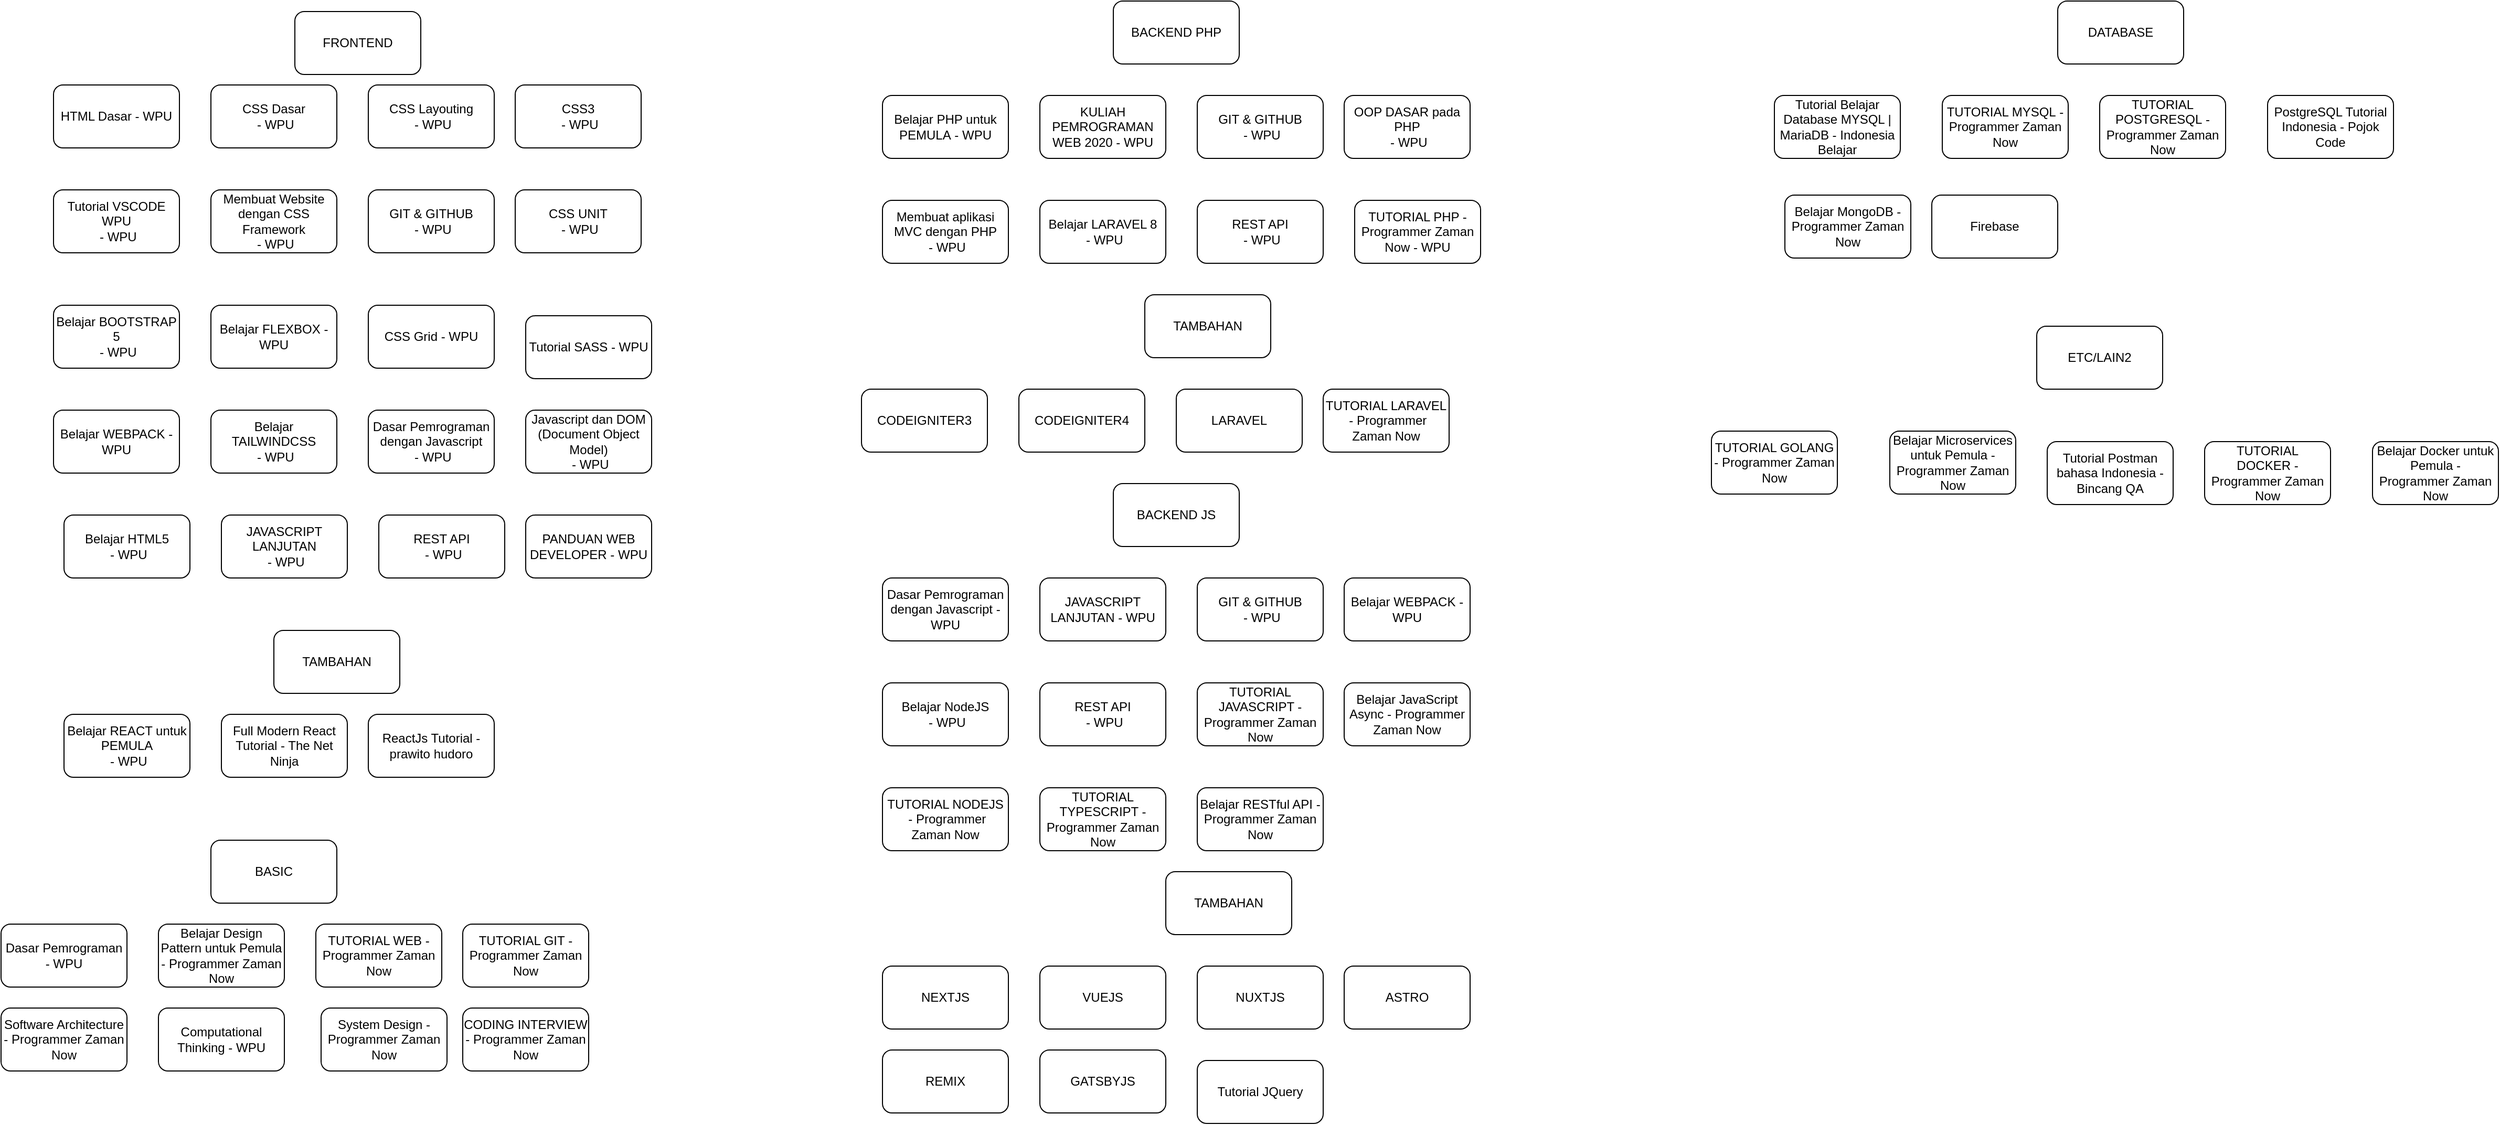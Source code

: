<mxfile version="14.4.3" type="device"><diagram id="3UD2cy93VDDGyGSZ1PiJ" name="Page-1"><mxGraphModel dx="1008" dy="482" grid="1" gridSize="10" guides="1" tooltips="1" connect="1" arrows="1" fold="1" page="1" pageScale="1" pageWidth="850" pageHeight="1100" math="0" shadow="0"><root><mxCell id="0"/><mxCell id="1" parent="0"/><mxCell id="J1AbAjahdho3OwTsZs7k-2" value="&lt;div&gt;HTML Dasar - WPU&lt;/div&gt;" style="rounded=1;whiteSpace=wrap;html=1;" parent="1" vertex="1"><mxGeometry x="170" y="90" width="120" height="60" as="geometry"/></mxCell><mxCell id="J1AbAjahdho3OwTsZs7k-3" value="&lt;div&gt;&lt;/div&gt;CSS Grid&amp;nbsp;- WPU" style="rounded=1;whiteSpace=wrap;html=1;" parent="1" vertex="1"><mxGeometry x="470" y="300" width="120" height="60" as="geometry"/></mxCell><mxCell id="J1AbAjahdho3OwTsZs7k-4" value="Tutorial SASS&amp;nbsp;- WPU" style="rounded=1;whiteSpace=wrap;html=1;" parent="1" vertex="1"><mxGeometry x="620" y="310" width="120" height="60" as="geometry"/></mxCell><mxCell id="J1AbAjahdho3OwTsZs7k-5" value="Belajar FLEXBOX&amp;nbsp;- WPU" style="rounded=1;whiteSpace=wrap;html=1;" parent="1" vertex="1"><mxGeometry x="320" y="300" width="120" height="60" as="geometry"/></mxCell><mxCell id="J1AbAjahdho3OwTsZs7k-6" value="Belajar WEBPACK&amp;nbsp;- WPU" style="rounded=1;whiteSpace=wrap;html=1;" parent="1" vertex="1"><mxGeometry x="170" y="400" width="120" height="60" as="geometry"/></mxCell><mxCell id="J1AbAjahdho3OwTsZs7k-7" value="&lt;div&gt;CSS Dasar&lt;/div&gt;&amp;nbsp;- WPU" style="rounded=1;whiteSpace=wrap;html=1;" parent="1" vertex="1"><mxGeometry x="320" y="90" width="120" height="60" as="geometry"/></mxCell><mxCell id="J1AbAjahdho3OwTsZs7k-8" value="&lt;div&gt;Belajar TAILWINDCSS&lt;/div&gt;&amp;nbsp;- WPU" style="rounded=1;whiteSpace=wrap;html=1;" parent="1" vertex="1"><mxGeometry x="320" y="400" width="120" height="60" as="geometry"/></mxCell><mxCell id="J1AbAjahdho3OwTsZs7k-9" value="&lt;div&gt;CSS3&lt;/div&gt;&amp;nbsp;- WPU" style="rounded=1;whiteSpace=wrap;html=1;" parent="1" vertex="1"><mxGeometry x="610" y="90" width="120" height="60" as="geometry"/></mxCell><mxCell id="J1AbAjahdho3OwTsZs7k-10" value="&lt;div&gt;GIT &amp;amp; GITHUB&lt;/div&gt;&amp;nbsp;- WPU" style="rounded=1;whiteSpace=wrap;html=1;" parent="1" vertex="1"><mxGeometry x="470" y="190" width="120" height="60" as="geometry"/></mxCell><mxCell id="J1AbAjahdho3OwTsZs7k-11" value="&lt;div&gt;CSS Layouting&lt;/div&gt;&amp;nbsp;- WPU" style="rounded=1;whiteSpace=wrap;html=1;" parent="1" vertex="1"><mxGeometry x="470" y="90" width="120" height="60" as="geometry"/></mxCell><mxCell id="J1AbAjahdho3OwTsZs7k-12" value="&lt;div&gt;REST API&lt;/div&gt;&amp;nbsp;- WPU" style="rounded=1;whiteSpace=wrap;html=1;" parent="1" vertex="1"><mxGeometry x="480" y="500" width="120" height="60" as="geometry"/></mxCell><mxCell id="J1AbAjahdho3OwTsZs7k-13" value="&lt;div&gt;JAVASCRIPT LANJUTAN&lt;/div&gt;&amp;nbsp;- WPU" style="rounded=1;whiteSpace=wrap;html=1;" parent="1" vertex="1"><mxGeometry x="330" y="500" width="120" height="60" as="geometry"/></mxCell><mxCell id="J1AbAjahdho3OwTsZs7k-14" value="&lt;div&gt;Belajar HTML5&lt;/div&gt;&amp;nbsp;- WPU" style="rounded=1;whiteSpace=wrap;html=1;" parent="1" vertex="1"><mxGeometry x="180" y="500" width="120" height="60" as="geometry"/></mxCell><mxCell id="J1AbAjahdho3OwTsZs7k-15" value="&lt;div&gt;Dasar Pemrograman dengan Javascript&lt;/div&gt;&amp;nbsp;- WPU" style="rounded=1;whiteSpace=wrap;html=1;" parent="1" vertex="1"><mxGeometry x="470" y="400" width="120" height="60" as="geometry"/></mxCell><mxCell id="J1AbAjahdho3OwTsZs7k-16" value="&lt;div&gt;Javascript dan DOM (Document Object Model)&lt;/div&gt;&amp;nbsp;- WPU" style="rounded=1;whiteSpace=wrap;html=1;" parent="1" vertex="1"><mxGeometry x="620" y="400" width="120" height="60" as="geometry"/></mxCell><mxCell id="J1AbAjahdho3OwTsZs7k-17" value="&lt;div&gt;Tutorial VSCODE WPU&lt;/div&gt;&amp;nbsp;- WPU" style="rounded=1;whiteSpace=wrap;html=1;" parent="1" vertex="1"><mxGeometry x="170" y="190" width="120" height="60" as="geometry"/></mxCell><mxCell id="J1AbAjahdho3OwTsZs7k-18" value="&lt;div&gt;Membuat Website dengan CSS Framework&lt;/div&gt;&amp;nbsp;- WPU" style="rounded=1;whiteSpace=wrap;html=1;" parent="1" vertex="1"><mxGeometry x="320" y="190" width="120" height="60" as="geometry"/></mxCell><mxCell id="J1AbAjahdho3OwTsZs7k-22" value="&lt;div&gt;CSS UNIT&lt;/div&gt;&amp;nbsp;- WPU" style="rounded=1;whiteSpace=wrap;html=1;" parent="1" vertex="1"><mxGeometry x="610" y="190" width="120" height="60" as="geometry"/></mxCell><mxCell id="J1AbAjahdho3OwTsZs7k-23" value="&lt;div&gt;Belajar BOOTSTRAP 5&lt;/div&gt;&amp;nbsp;- WPU" style="rounded=1;whiteSpace=wrap;html=1;" parent="1" vertex="1"><mxGeometry x="170" y="300" width="120" height="60" as="geometry"/></mxCell><mxCell id="J1AbAjahdho3OwTsZs7k-24" value="PANDUAN WEB DEVELOPER&amp;nbsp;- WPU" style="rounded=1;whiteSpace=wrap;html=1;" parent="1" vertex="1"><mxGeometry x="620" y="500" width="120" height="60" as="geometry"/></mxCell><mxCell id="J1AbAjahdho3OwTsZs7k-25" value="Belajar PHP untuk PEMULA&amp;nbsp;- WPU" style="rounded=1;whiteSpace=wrap;html=1;" parent="1" vertex="1"><mxGeometry x="960" y="100" width="120" height="60" as="geometry"/></mxCell><mxCell id="J1AbAjahdho3OwTsZs7k-30" value="KULIAH PEMROGRAMAN WEB 2020&amp;nbsp;- WPU" style="rounded=1;whiteSpace=wrap;html=1;" parent="1" vertex="1"><mxGeometry x="1110" y="100" width="120" height="60" as="geometry"/></mxCell><mxCell id="J1AbAjahdho3OwTsZs7k-32" value="&lt;div&gt;OOP DASAR pada PHP&lt;/div&gt;&amp;nbsp;- WPU" style="rounded=1;whiteSpace=wrap;html=1;" parent="1" vertex="1"><mxGeometry x="1400" y="100" width="120" height="60" as="geometry"/></mxCell><mxCell id="J1AbAjahdho3OwTsZs7k-33" value="&lt;div&gt;REST API&lt;/div&gt;&amp;nbsp;- WPU" style="rounded=1;whiteSpace=wrap;html=1;" parent="1" vertex="1"><mxGeometry x="1260" y="200" width="120" height="60" as="geometry"/></mxCell><mxCell id="J1AbAjahdho3OwTsZs7k-34" value="&lt;div&gt;GIT &amp;amp; GITHUB&lt;/div&gt;&amp;nbsp;- WPU" style="rounded=1;whiteSpace=wrap;html=1;" parent="1" vertex="1"><mxGeometry x="1260" y="100" width="120" height="60" as="geometry"/></mxCell><mxCell id="J1AbAjahdho3OwTsZs7k-40" value="&lt;div&gt;Membuat aplikasi MVC dengan PHP&lt;/div&gt;&amp;nbsp;- WPU" style="rounded=1;whiteSpace=wrap;html=1;" parent="1" vertex="1"><mxGeometry x="960" y="200" width="120" height="60" as="geometry"/></mxCell><mxCell id="J1AbAjahdho3OwTsZs7k-41" value="&lt;div&gt;Belajar LARAVEL 8&lt;/div&gt;&amp;nbsp;- WPU" style="rounded=1;whiteSpace=wrap;html=1;" parent="1" vertex="1"><mxGeometry x="1110" y="200" width="120" height="60" as="geometry"/></mxCell><mxCell id="J1AbAjahdho3OwTsZs7k-45" value="&lt;div&gt;FRONTEND&lt;/div&gt;" style="rounded=1;whiteSpace=wrap;html=1;" parent="1" vertex="1"><mxGeometry x="400" y="20" width="120" height="60" as="geometry"/></mxCell><mxCell id="J1AbAjahdho3OwTsZs7k-46" value="&lt;div&gt;BACKEND PHP&lt;/div&gt;" style="rounded=1;whiteSpace=wrap;html=1;" parent="1" vertex="1"><mxGeometry x="1180" y="10" width="120" height="60" as="geometry"/></mxCell><mxCell id="J1AbAjahdho3OwTsZs7k-47" value="Dasar Pemrograman dengan Javascript&amp;nbsp;- WPU" style="rounded=1;whiteSpace=wrap;html=1;" parent="1" vertex="1"><mxGeometry x="960" y="560" width="120" height="60" as="geometry"/></mxCell><mxCell id="J1AbAjahdho3OwTsZs7k-48" value="JAVASCRIPT LANJUTAN&amp;nbsp;- WPU" style="rounded=1;whiteSpace=wrap;html=1;" parent="1" vertex="1"><mxGeometry x="1110" y="560" width="120" height="60" as="geometry"/></mxCell><mxCell id="J1AbAjahdho3OwTsZs7k-49" value="Belajar WEBPACK&amp;nbsp;- WPU" style="rounded=1;whiteSpace=wrap;html=1;" parent="1" vertex="1"><mxGeometry x="1400" y="560" width="120" height="60" as="geometry"/></mxCell><mxCell id="J1AbAjahdho3OwTsZs7k-51" value="&lt;div&gt;GIT &amp;amp; GITHUB&lt;/div&gt;&amp;nbsp;- WPU" style="rounded=1;whiteSpace=wrap;html=1;" parent="1" vertex="1"><mxGeometry x="1260" y="560" width="120" height="60" as="geometry"/></mxCell><mxCell id="J1AbAjahdho3OwTsZs7k-52" value="&lt;div&gt;Belajar NodeJS&lt;/div&gt;&amp;nbsp;- WPU" style="rounded=1;whiteSpace=wrap;html=1;" parent="1" vertex="1"><mxGeometry x="960" y="660" width="120" height="60" as="geometry"/></mxCell><mxCell id="J1AbAjahdho3OwTsZs7k-53" value="&lt;div&gt;REST API&lt;/div&gt;&amp;nbsp;- WPU" style="rounded=1;whiteSpace=wrap;html=1;" parent="1" vertex="1"><mxGeometry x="1110" y="660" width="120" height="60" as="geometry"/></mxCell><mxCell id="J1AbAjahdho3OwTsZs7k-54" value="&lt;div&gt;BACKEND JS&lt;/div&gt;" style="rounded=1;whiteSpace=wrap;html=1;" parent="1" vertex="1"><mxGeometry x="1180" y="470" width="120" height="60" as="geometry"/></mxCell><mxCell id="J1AbAjahdho3OwTsZs7k-55" value="&lt;div&gt;Belajar REACT untuk PEMULA&lt;/div&gt;&amp;nbsp;- WPU" style="rounded=1;whiteSpace=wrap;html=1;" parent="1" vertex="1"><mxGeometry x="180" y="690" width="120" height="60" as="geometry"/></mxCell><mxCell id="J1AbAjahdho3OwTsZs7k-56" value="&lt;div&gt;TAMBAHAN&lt;/div&gt;" style="rounded=1;whiteSpace=wrap;html=1;" parent="1" vertex="1"><mxGeometry x="380" y="610" width="120" height="60" as="geometry"/></mxCell><mxCell id="J1AbAjahdho3OwTsZs7k-57" value="&lt;div&gt;TAMBAHAN&lt;/div&gt;" style="rounded=1;whiteSpace=wrap;html=1;" parent="1" vertex="1"><mxGeometry x="1210" y="290" width="120" height="60" as="geometry"/></mxCell><mxCell id="J1AbAjahdho3OwTsZs7k-58" value="CODEIGNITER4" style="rounded=1;whiteSpace=wrap;html=1;" parent="1" vertex="1"><mxGeometry x="1090" y="380" width="120" height="60" as="geometry"/></mxCell><mxCell id="J1AbAjahdho3OwTsZs7k-59" value="&lt;div&gt;CODEIGNITER3&lt;/div&gt;" style="rounded=1;whiteSpace=wrap;html=1;" parent="1" vertex="1"><mxGeometry x="940" y="380" width="120" height="60" as="geometry"/></mxCell><mxCell id="J1AbAjahdho3OwTsZs7k-61" value="LARAVEL" style="rounded=1;whiteSpace=wrap;html=1;" parent="1" vertex="1"><mxGeometry x="1240" y="380" width="120" height="60" as="geometry"/></mxCell><mxCell id="J1AbAjahdho3OwTsZs7k-62" value="&lt;div&gt;TAMBAHAN&lt;/div&gt;" style="rounded=1;whiteSpace=wrap;html=1;" parent="1" vertex="1"><mxGeometry x="1230" y="840" width="120" height="60" as="geometry"/></mxCell><mxCell id="J1AbAjahdho3OwTsZs7k-63" value="VUEJS" style="rounded=1;whiteSpace=wrap;html=1;" parent="1" vertex="1"><mxGeometry x="1110" y="930" width="120" height="60" as="geometry"/></mxCell><mxCell id="J1AbAjahdho3OwTsZs7k-64" value="&lt;div&gt;NEXTJS&lt;/div&gt;" style="rounded=1;whiteSpace=wrap;html=1;" parent="1" vertex="1"><mxGeometry x="960" y="930" width="120" height="60" as="geometry"/></mxCell><mxCell id="J1AbAjahdho3OwTsZs7k-65" value="NUXTJS" style="rounded=1;whiteSpace=wrap;html=1;" parent="1" vertex="1"><mxGeometry x="1260" y="930" width="120" height="60" as="geometry"/></mxCell><mxCell id="J1AbAjahdho3OwTsZs7k-66" value="ASTRO" style="rounded=1;whiteSpace=wrap;html=1;" parent="1" vertex="1"><mxGeometry x="1400" y="930" width="120" height="60" as="geometry"/></mxCell><mxCell id="J1AbAjahdho3OwTsZs7k-67" value="&lt;div&gt;REMIX&lt;/div&gt;" style="rounded=1;whiteSpace=wrap;html=1;" parent="1" vertex="1"><mxGeometry x="960" y="1010" width="120" height="60" as="geometry"/></mxCell><mxCell id="J1AbAjahdho3OwTsZs7k-68" value="&lt;div&gt;GATSBYJS&lt;/div&gt;" style="rounded=1;whiteSpace=wrap;html=1;" parent="1" vertex="1"><mxGeometry x="1110" y="1010" width="120" height="60" as="geometry"/></mxCell><mxCell id="J1AbAjahdho3OwTsZs7k-69" value="&lt;div&gt;DATABASE&lt;/div&gt;" style="rounded=1;whiteSpace=wrap;html=1;" parent="1" vertex="1"><mxGeometry x="2080" y="10" width="120" height="60" as="geometry"/></mxCell><mxCell id="J1AbAjahdho3OwTsZs7k-70" value="PostgreSQL Tutorial Indonesia - Pojok Code" style="rounded=1;whiteSpace=wrap;html=1;" parent="1" vertex="1"><mxGeometry x="2280" y="100" width="120" height="60" as="geometry"/></mxCell><mxCell id="J1AbAjahdho3OwTsZs7k-71" value="&lt;div&gt;Tutorial Belajar Database MYSQL | MariaDB - Indonesia Belajar&lt;/div&gt;" style="rounded=1;whiteSpace=wrap;html=1;" parent="1" vertex="1"><mxGeometry x="1810" y="100" width="120" height="60" as="geometry"/></mxCell><mxCell id="J1AbAjahdho3OwTsZs7k-72" value="TUTORIAL TYPESCRIPT - Programmer Zaman Now" style="rounded=1;whiteSpace=wrap;html=1;" parent="1" vertex="1"><mxGeometry x="1110" y="760" width="120" height="60" as="geometry"/></mxCell><mxCell id="J1AbAjahdho3OwTsZs7k-73" value="TUTORIAL POSTGRESQL&amp;nbsp;- Programmer Zaman Now" style="rounded=1;whiteSpace=wrap;html=1;" parent="1" vertex="1"><mxGeometry x="2120" y="100" width="120" height="60" as="geometry"/></mxCell><mxCell id="J1AbAjahdho3OwTsZs7k-76" value="&lt;div&gt;Tutorial Postman bahasa Indonesia - Bincang QA&lt;/div&gt;" style="rounded=1;whiteSpace=wrap;html=1;" parent="1" vertex="1"><mxGeometry x="2070" y="430" width="120" height="60" as="geometry"/></mxCell><mxCell id="J1AbAjahdho3OwTsZs7k-77" value="&lt;div&gt;Full Modern React Tutorial - The Net Ninja&lt;/div&gt;" style="rounded=1;whiteSpace=wrap;html=1;" parent="1" vertex="1"><mxGeometry x="330" y="690" width="120" height="60" as="geometry"/></mxCell><mxCell id="J1AbAjahdho3OwTsZs7k-78" value="Belajar JavaScript Async - Programmer Zaman Now" style="rounded=1;whiteSpace=wrap;html=1;" parent="1" vertex="1"><mxGeometry x="1400" y="660" width="120" height="60" as="geometry"/></mxCell><mxCell id="J1AbAjahdho3OwTsZs7k-79" value="Belajar Microservices untuk Pemula - Programmer Zaman Now" style="rounded=1;whiteSpace=wrap;html=1;" parent="1" vertex="1"><mxGeometry x="1920" y="420" width="120" height="60" as="geometry"/></mxCell><mxCell id="J1AbAjahdho3OwTsZs7k-80" value="Belajar Docker untuk Pemula - Programmer Zaman Now" style="rounded=1;whiteSpace=wrap;html=1;" parent="1" vertex="1"><mxGeometry x="2380" y="430" width="120" height="60" as="geometry"/></mxCell><mxCell id="J1AbAjahdho3OwTsZs7k-81" value="Firebase" style="rounded=1;whiteSpace=wrap;html=1;" parent="1" vertex="1"><mxGeometry x="1960" y="195" width="120" height="60" as="geometry"/></mxCell><mxCell id="J1AbAjahdho3OwTsZs7k-82" value="&lt;div&gt;TUTORIAL LARAVEL&lt;/div&gt;&amp;nbsp;- Programmer Zaman Now" style="rounded=1;whiteSpace=wrap;html=1;" parent="1" vertex="1"><mxGeometry x="1380" y="380" width="120" height="60" as="geometry"/></mxCell><mxCell id="J1AbAjahdho3OwTsZs7k-83" value="&lt;div&gt;TUTORIAL NODEJS&lt;/div&gt;&amp;nbsp;- Programmer Zaman Now" style="rounded=1;whiteSpace=wrap;html=1;" parent="1" vertex="1"><mxGeometry x="960" y="760" width="120" height="60" as="geometry"/></mxCell><mxCell id="J1AbAjahdho3OwTsZs7k-84" value="TUTORIAL DOCKER&amp;nbsp;- Programmer Zaman Now" style="rounded=1;whiteSpace=wrap;html=1;" parent="1" vertex="1"><mxGeometry x="2220" y="430" width="120" height="60" as="geometry"/></mxCell><mxCell id="J1AbAjahdho3OwTsZs7k-85" value="TUTORIAL WEB&amp;nbsp;- Programmer Zaman Now" style="rounded=1;whiteSpace=wrap;html=1;" parent="1" vertex="1"><mxGeometry x="420" y="890" width="120" height="60" as="geometry"/></mxCell><mxCell id="J1AbAjahdho3OwTsZs7k-86" value="TUTORIAL GIT&amp;nbsp;- Programmer Zaman Now" style="rounded=1;whiteSpace=wrap;html=1;" parent="1" vertex="1"><mxGeometry x="560" y="890" width="120" height="60" as="geometry"/></mxCell><mxCell id="J1AbAjahdho3OwTsZs7k-89" value="TUTORIAL MYSQL&amp;nbsp;- Programmer Zaman Now" style="rounded=1;whiteSpace=wrap;html=1;" parent="1" vertex="1"><mxGeometry x="1970" y="100" width="120" height="60" as="geometry"/></mxCell><mxCell id="J1AbAjahdho3OwTsZs7k-90" value="TUTORIAL PHP - Programmer Zaman Now&amp;nbsp;- WPU" style="rounded=1;whiteSpace=wrap;html=1;" parent="1" vertex="1"><mxGeometry x="1410" y="200" width="120" height="60" as="geometry"/></mxCell><mxCell id="J1AbAjahdho3OwTsZs7k-91" value="TUTORIAL JAVASCRIPT - Programmer Zaman Now" style="rounded=1;whiteSpace=wrap;html=1;" parent="1" vertex="1"><mxGeometry x="1260" y="660" width="120" height="60" as="geometry"/></mxCell><mxCell id="J1AbAjahdho3OwTsZs7k-92" value="TUTORIAL GOLANG - Programmer Zaman Now" style="rounded=1;whiteSpace=wrap;html=1;" parent="1" vertex="1"><mxGeometry x="1750" y="420" width="120" height="60" as="geometry"/></mxCell><mxCell id="J1AbAjahdho3OwTsZs7k-93" value="Belajar MongoDB - Programmer Zaman Now" style="rounded=1;whiteSpace=wrap;html=1;" parent="1" vertex="1"><mxGeometry x="1820" y="195" width="120" height="60" as="geometry"/></mxCell><mxCell id="J1AbAjahdho3OwTsZs7k-94" value="Belajar RESTful API - Programmer Zaman Now" style="rounded=1;whiteSpace=wrap;html=1;" parent="1" vertex="1"><mxGeometry x="1260" y="760" width="120" height="60" as="geometry"/></mxCell><mxCell id="J1AbAjahdho3OwTsZs7k-95" value="Belajar Design Pattern untuk Pemula - Programmer Zaman Now" style="rounded=1;whiteSpace=wrap;html=1;" parent="1" vertex="1"><mxGeometry x="270" y="890" width="120" height="60" as="geometry"/></mxCell><mxCell id="J1AbAjahdho3OwTsZs7k-97" value="&lt;div&gt;Dasar Pemrograman - WPU&lt;/div&gt;" style="rounded=1;whiteSpace=wrap;html=1;" parent="1" vertex="1"><mxGeometry x="120" y="890" width="120" height="60" as="geometry"/></mxCell><mxCell id="J1AbAjahdho3OwTsZs7k-98" value="&lt;div&gt;BASIC&lt;/div&gt;" style="rounded=1;whiteSpace=wrap;html=1;" parent="1" vertex="1"><mxGeometry x="320" y="810" width="120" height="60" as="geometry"/></mxCell><mxCell id="cGx-eV7VVL9MoVzjsswo-1" value="&lt;div&gt;ReactJs Tutorial - prawito hudoro&lt;/div&gt;" style="rounded=1;whiteSpace=wrap;html=1;" parent="1" vertex="1"><mxGeometry x="470" y="690" width="120" height="60" as="geometry"/></mxCell><mxCell id="cGx-eV7VVL9MoVzjsswo-2" value="ETC/LAIN2" style="rounded=1;whiteSpace=wrap;html=1;" parent="1" vertex="1"><mxGeometry x="2060" y="320" width="120" height="60" as="geometry"/></mxCell><mxCell id="e-O6Y95ZcETs2o9VyOPD-1" value="Tutorial JQuery" style="rounded=1;whiteSpace=wrap;html=1;" parent="1" vertex="1"><mxGeometry x="1260" y="1020" width="120" height="60" as="geometry"/></mxCell><mxCell id="3xABUzr0ZiGxmRTjC2O2-1" value="Software Architecture - Programmer Zaman Now" style="rounded=1;whiteSpace=wrap;html=1;" vertex="1" parent="1"><mxGeometry x="120" y="970" width="120" height="60" as="geometry"/></mxCell><mxCell id="3xABUzr0ZiGxmRTjC2O2-2" value="Computational Thinking - WPU" style="rounded=1;whiteSpace=wrap;html=1;" vertex="1" parent="1"><mxGeometry x="270" y="970" width="120" height="60" as="geometry"/></mxCell><mxCell id="3xABUzr0ZiGxmRTjC2O2-3" value="System Design - Programmer Zaman Now" style="rounded=1;whiteSpace=wrap;html=1;" vertex="1" parent="1"><mxGeometry x="425" y="970" width="120" height="60" as="geometry"/></mxCell><mxCell id="3xABUzr0ZiGxmRTjC2O2-4" value="CODING INTERVIEW - Programmer Zaman Now" style="rounded=1;whiteSpace=wrap;html=1;" vertex="1" parent="1"><mxGeometry x="560" y="970" width="120" height="60" as="geometry"/></mxCell></root></mxGraphModel></diagram></mxfile>